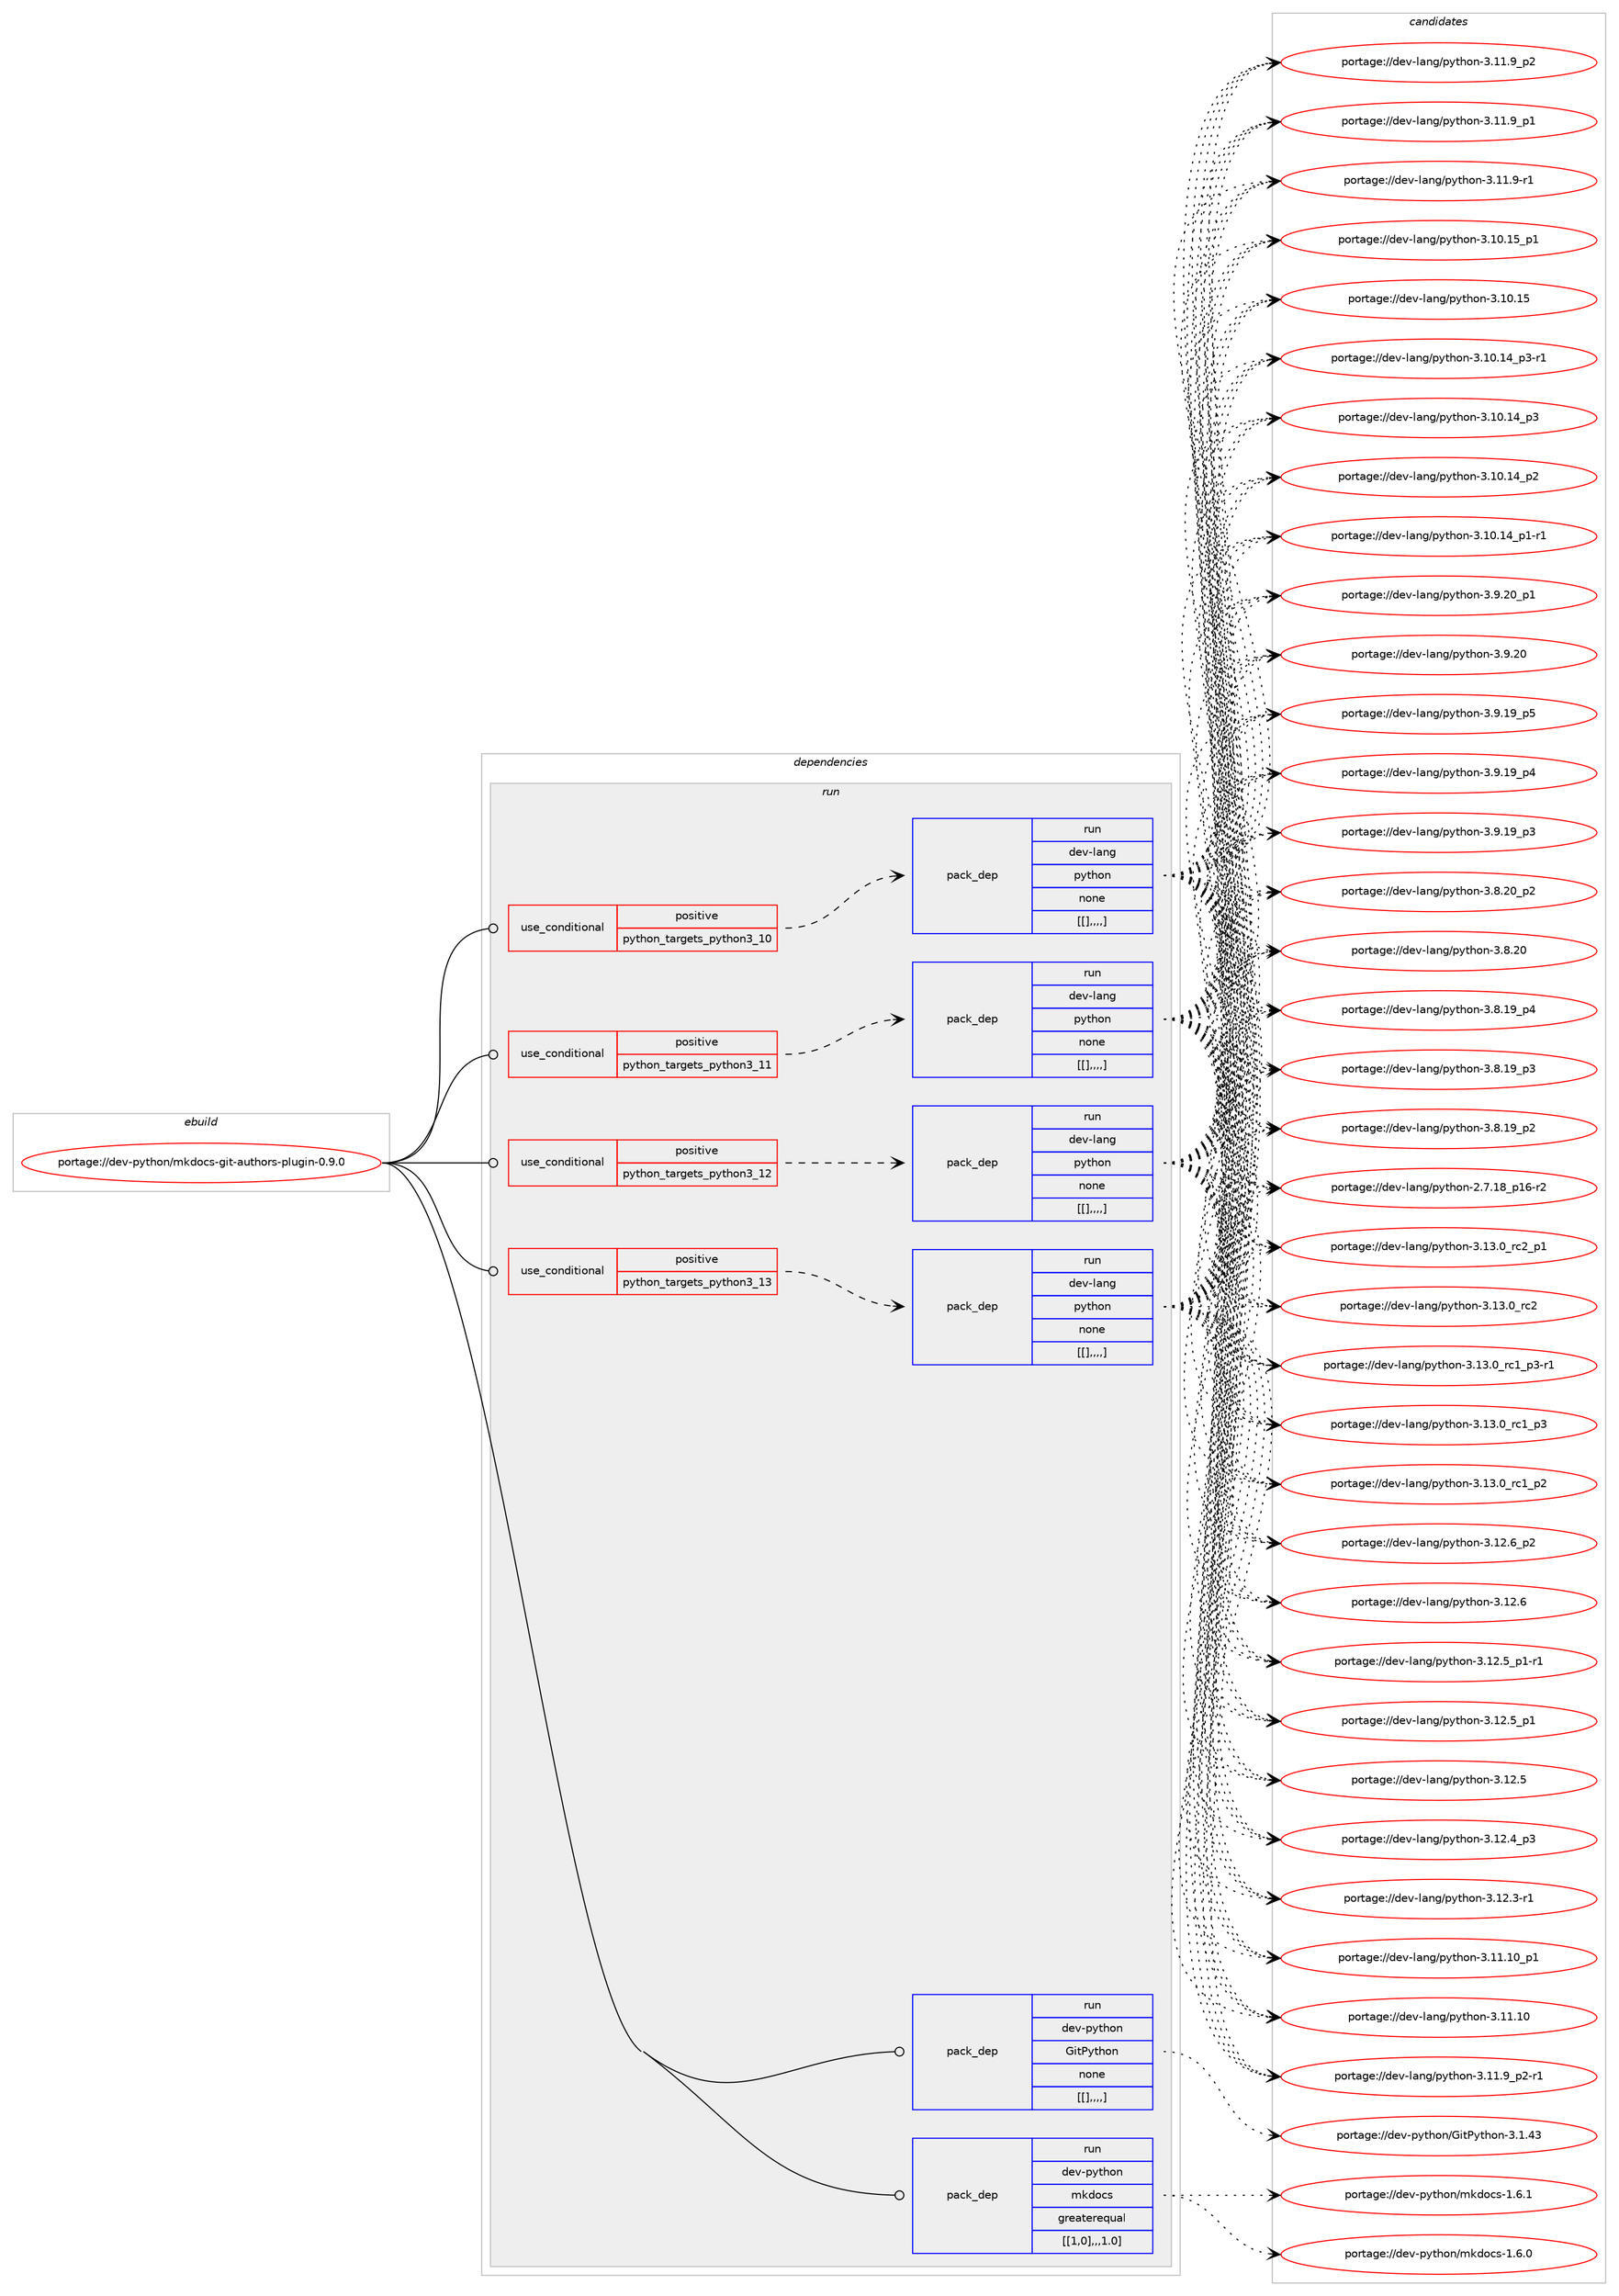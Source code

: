 digraph prolog {

# *************
# Graph options
# *************

newrank=true;
concentrate=true;
compound=true;
graph [rankdir=LR,fontname=Helvetica,fontsize=10,ranksep=1.5];#, ranksep=2.5, nodesep=0.2];
edge  [arrowhead=vee];
node  [fontname=Helvetica,fontsize=10];

# **********
# The ebuild
# **********

subgraph cluster_leftcol {
color=gray;
label=<<i>ebuild</i>>;
id [label="portage://dev-python/mkdocs-git-authors-plugin-0.9.0", color=red, width=4, href="../dev-python/mkdocs-git-authors-plugin-0.9.0.svg"];
}

# ****************
# The dependencies
# ****************

subgraph cluster_midcol {
color=gray;
label=<<i>dependencies</i>>;
subgraph cluster_compile {
fillcolor="#eeeeee";
style=filled;
label=<<i>compile</i>>;
}
subgraph cluster_compileandrun {
fillcolor="#eeeeee";
style=filled;
label=<<i>compile and run</i>>;
}
subgraph cluster_run {
fillcolor="#eeeeee";
style=filled;
label=<<i>run</i>>;
subgraph cond36098 {
dependency153357 [label=<<TABLE BORDER="0" CELLBORDER="1" CELLSPACING="0" CELLPADDING="4"><TR><TD ROWSPAN="3" CELLPADDING="10">use_conditional</TD></TR><TR><TD>positive</TD></TR><TR><TD>python_targets_python3_10</TD></TR></TABLE>>, shape=none, color=red];
subgraph pack116045 {
dependency153358 [label=<<TABLE BORDER="0" CELLBORDER="1" CELLSPACING="0" CELLPADDING="4" WIDTH="220"><TR><TD ROWSPAN="6" CELLPADDING="30">pack_dep</TD></TR><TR><TD WIDTH="110">run</TD></TR><TR><TD>dev-lang</TD></TR><TR><TD>python</TD></TR><TR><TD>none</TD></TR><TR><TD>[[],,,,]</TD></TR></TABLE>>, shape=none, color=blue];
}
dependency153357:e -> dependency153358:w [weight=20,style="dashed",arrowhead="vee"];
}
id:e -> dependency153357:w [weight=20,style="solid",arrowhead="odot"];
subgraph cond36099 {
dependency153359 [label=<<TABLE BORDER="0" CELLBORDER="1" CELLSPACING="0" CELLPADDING="4"><TR><TD ROWSPAN="3" CELLPADDING="10">use_conditional</TD></TR><TR><TD>positive</TD></TR><TR><TD>python_targets_python3_11</TD></TR></TABLE>>, shape=none, color=red];
subgraph pack116046 {
dependency153360 [label=<<TABLE BORDER="0" CELLBORDER="1" CELLSPACING="0" CELLPADDING="4" WIDTH="220"><TR><TD ROWSPAN="6" CELLPADDING="30">pack_dep</TD></TR><TR><TD WIDTH="110">run</TD></TR><TR><TD>dev-lang</TD></TR><TR><TD>python</TD></TR><TR><TD>none</TD></TR><TR><TD>[[],,,,]</TD></TR></TABLE>>, shape=none, color=blue];
}
dependency153359:e -> dependency153360:w [weight=20,style="dashed",arrowhead="vee"];
}
id:e -> dependency153359:w [weight=20,style="solid",arrowhead="odot"];
subgraph cond36100 {
dependency153361 [label=<<TABLE BORDER="0" CELLBORDER="1" CELLSPACING="0" CELLPADDING="4"><TR><TD ROWSPAN="3" CELLPADDING="10">use_conditional</TD></TR><TR><TD>positive</TD></TR><TR><TD>python_targets_python3_12</TD></TR></TABLE>>, shape=none, color=red];
subgraph pack116047 {
dependency153362 [label=<<TABLE BORDER="0" CELLBORDER="1" CELLSPACING="0" CELLPADDING="4" WIDTH="220"><TR><TD ROWSPAN="6" CELLPADDING="30">pack_dep</TD></TR><TR><TD WIDTH="110">run</TD></TR><TR><TD>dev-lang</TD></TR><TR><TD>python</TD></TR><TR><TD>none</TD></TR><TR><TD>[[],,,,]</TD></TR></TABLE>>, shape=none, color=blue];
}
dependency153361:e -> dependency153362:w [weight=20,style="dashed",arrowhead="vee"];
}
id:e -> dependency153361:w [weight=20,style="solid",arrowhead="odot"];
subgraph cond36101 {
dependency153363 [label=<<TABLE BORDER="0" CELLBORDER="1" CELLSPACING="0" CELLPADDING="4"><TR><TD ROWSPAN="3" CELLPADDING="10">use_conditional</TD></TR><TR><TD>positive</TD></TR><TR><TD>python_targets_python3_13</TD></TR></TABLE>>, shape=none, color=red];
subgraph pack116048 {
dependency153364 [label=<<TABLE BORDER="0" CELLBORDER="1" CELLSPACING="0" CELLPADDING="4" WIDTH="220"><TR><TD ROWSPAN="6" CELLPADDING="30">pack_dep</TD></TR><TR><TD WIDTH="110">run</TD></TR><TR><TD>dev-lang</TD></TR><TR><TD>python</TD></TR><TR><TD>none</TD></TR><TR><TD>[[],,,,]</TD></TR></TABLE>>, shape=none, color=blue];
}
dependency153363:e -> dependency153364:w [weight=20,style="dashed",arrowhead="vee"];
}
id:e -> dependency153363:w [weight=20,style="solid",arrowhead="odot"];
subgraph pack116049 {
dependency153365 [label=<<TABLE BORDER="0" CELLBORDER="1" CELLSPACING="0" CELLPADDING="4" WIDTH="220"><TR><TD ROWSPAN="6" CELLPADDING="30">pack_dep</TD></TR><TR><TD WIDTH="110">run</TD></TR><TR><TD>dev-python</TD></TR><TR><TD>GitPython</TD></TR><TR><TD>none</TD></TR><TR><TD>[[],,,,]</TD></TR></TABLE>>, shape=none, color=blue];
}
id:e -> dependency153365:w [weight=20,style="solid",arrowhead="odot"];
subgraph pack116050 {
dependency153366 [label=<<TABLE BORDER="0" CELLBORDER="1" CELLSPACING="0" CELLPADDING="4" WIDTH="220"><TR><TD ROWSPAN="6" CELLPADDING="30">pack_dep</TD></TR><TR><TD WIDTH="110">run</TD></TR><TR><TD>dev-python</TD></TR><TR><TD>mkdocs</TD></TR><TR><TD>greaterequal</TD></TR><TR><TD>[[1,0],,,1.0]</TD></TR></TABLE>>, shape=none, color=blue];
}
id:e -> dependency153366:w [weight=20,style="solid",arrowhead="odot"];
}
}

# **************
# The candidates
# **************

subgraph cluster_choices {
rank=same;
color=gray;
label=<<i>candidates</i>>;

subgraph choice116045 {
color=black;
nodesep=1;
choice100101118451089711010347112121116104111110455146495146489511499509511249 [label="portage://dev-lang/python-3.13.0_rc2_p1", color=red, width=4,href="../dev-lang/python-3.13.0_rc2_p1.svg"];
choice10010111845108971101034711212111610411111045514649514648951149950 [label="portage://dev-lang/python-3.13.0_rc2", color=red, width=4,href="../dev-lang/python-3.13.0_rc2.svg"];
choice1001011184510897110103471121211161041111104551464951464895114994995112514511449 [label="portage://dev-lang/python-3.13.0_rc1_p3-r1", color=red, width=4,href="../dev-lang/python-3.13.0_rc1_p3-r1.svg"];
choice100101118451089711010347112121116104111110455146495146489511499499511251 [label="portage://dev-lang/python-3.13.0_rc1_p3", color=red, width=4,href="../dev-lang/python-3.13.0_rc1_p3.svg"];
choice100101118451089711010347112121116104111110455146495146489511499499511250 [label="portage://dev-lang/python-3.13.0_rc1_p2", color=red, width=4,href="../dev-lang/python-3.13.0_rc1_p2.svg"];
choice100101118451089711010347112121116104111110455146495046549511250 [label="portage://dev-lang/python-3.12.6_p2", color=red, width=4,href="../dev-lang/python-3.12.6_p2.svg"];
choice10010111845108971101034711212111610411111045514649504654 [label="portage://dev-lang/python-3.12.6", color=red, width=4,href="../dev-lang/python-3.12.6.svg"];
choice1001011184510897110103471121211161041111104551464950465395112494511449 [label="portage://dev-lang/python-3.12.5_p1-r1", color=red, width=4,href="../dev-lang/python-3.12.5_p1-r1.svg"];
choice100101118451089711010347112121116104111110455146495046539511249 [label="portage://dev-lang/python-3.12.5_p1", color=red, width=4,href="../dev-lang/python-3.12.5_p1.svg"];
choice10010111845108971101034711212111610411111045514649504653 [label="portage://dev-lang/python-3.12.5", color=red, width=4,href="../dev-lang/python-3.12.5.svg"];
choice100101118451089711010347112121116104111110455146495046529511251 [label="portage://dev-lang/python-3.12.4_p3", color=red, width=4,href="../dev-lang/python-3.12.4_p3.svg"];
choice100101118451089711010347112121116104111110455146495046514511449 [label="portage://dev-lang/python-3.12.3-r1", color=red, width=4,href="../dev-lang/python-3.12.3-r1.svg"];
choice10010111845108971101034711212111610411111045514649494649489511249 [label="portage://dev-lang/python-3.11.10_p1", color=red, width=4,href="../dev-lang/python-3.11.10_p1.svg"];
choice1001011184510897110103471121211161041111104551464949464948 [label="portage://dev-lang/python-3.11.10", color=red, width=4,href="../dev-lang/python-3.11.10.svg"];
choice1001011184510897110103471121211161041111104551464949465795112504511449 [label="portage://dev-lang/python-3.11.9_p2-r1", color=red, width=4,href="../dev-lang/python-3.11.9_p2-r1.svg"];
choice100101118451089711010347112121116104111110455146494946579511250 [label="portage://dev-lang/python-3.11.9_p2", color=red, width=4,href="../dev-lang/python-3.11.9_p2.svg"];
choice100101118451089711010347112121116104111110455146494946579511249 [label="portage://dev-lang/python-3.11.9_p1", color=red, width=4,href="../dev-lang/python-3.11.9_p1.svg"];
choice100101118451089711010347112121116104111110455146494946574511449 [label="portage://dev-lang/python-3.11.9-r1", color=red, width=4,href="../dev-lang/python-3.11.9-r1.svg"];
choice10010111845108971101034711212111610411111045514649484649539511249 [label="portage://dev-lang/python-3.10.15_p1", color=red, width=4,href="../dev-lang/python-3.10.15_p1.svg"];
choice1001011184510897110103471121211161041111104551464948464953 [label="portage://dev-lang/python-3.10.15", color=red, width=4,href="../dev-lang/python-3.10.15.svg"];
choice100101118451089711010347112121116104111110455146494846495295112514511449 [label="portage://dev-lang/python-3.10.14_p3-r1", color=red, width=4,href="../dev-lang/python-3.10.14_p3-r1.svg"];
choice10010111845108971101034711212111610411111045514649484649529511251 [label="portage://dev-lang/python-3.10.14_p3", color=red, width=4,href="../dev-lang/python-3.10.14_p3.svg"];
choice10010111845108971101034711212111610411111045514649484649529511250 [label="portage://dev-lang/python-3.10.14_p2", color=red, width=4,href="../dev-lang/python-3.10.14_p2.svg"];
choice100101118451089711010347112121116104111110455146494846495295112494511449 [label="portage://dev-lang/python-3.10.14_p1-r1", color=red, width=4,href="../dev-lang/python-3.10.14_p1-r1.svg"];
choice100101118451089711010347112121116104111110455146574650489511249 [label="portage://dev-lang/python-3.9.20_p1", color=red, width=4,href="../dev-lang/python-3.9.20_p1.svg"];
choice10010111845108971101034711212111610411111045514657465048 [label="portage://dev-lang/python-3.9.20", color=red, width=4,href="../dev-lang/python-3.9.20.svg"];
choice100101118451089711010347112121116104111110455146574649579511253 [label="portage://dev-lang/python-3.9.19_p5", color=red, width=4,href="../dev-lang/python-3.9.19_p5.svg"];
choice100101118451089711010347112121116104111110455146574649579511252 [label="portage://dev-lang/python-3.9.19_p4", color=red, width=4,href="../dev-lang/python-3.9.19_p4.svg"];
choice100101118451089711010347112121116104111110455146574649579511251 [label="portage://dev-lang/python-3.9.19_p3", color=red, width=4,href="../dev-lang/python-3.9.19_p3.svg"];
choice100101118451089711010347112121116104111110455146564650489511250 [label="portage://dev-lang/python-3.8.20_p2", color=red, width=4,href="../dev-lang/python-3.8.20_p2.svg"];
choice10010111845108971101034711212111610411111045514656465048 [label="portage://dev-lang/python-3.8.20", color=red, width=4,href="../dev-lang/python-3.8.20.svg"];
choice100101118451089711010347112121116104111110455146564649579511252 [label="portage://dev-lang/python-3.8.19_p4", color=red, width=4,href="../dev-lang/python-3.8.19_p4.svg"];
choice100101118451089711010347112121116104111110455146564649579511251 [label="portage://dev-lang/python-3.8.19_p3", color=red, width=4,href="../dev-lang/python-3.8.19_p3.svg"];
choice100101118451089711010347112121116104111110455146564649579511250 [label="portage://dev-lang/python-3.8.19_p2", color=red, width=4,href="../dev-lang/python-3.8.19_p2.svg"];
choice100101118451089711010347112121116104111110455046554649569511249544511450 [label="portage://dev-lang/python-2.7.18_p16-r2", color=red, width=4,href="../dev-lang/python-2.7.18_p16-r2.svg"];
dependency153358:e -> choice100101118451089711010347112121116104111110455146495146489511499509511249:w [style=dotted,weight="100"];
dependency153358:e -> choice10010111845108971101034711212111610411111045514649514648951149950:w [style=dotted,weight="100"];
dependency153358:e -> choice1001011184510897110103471121211161041111104551464951464895114994995112514511449:w [style=dotted,weight="100"];
dependency153358:e -> choice100101118451089711010347112121116104111110455146495146489511499499511251:w [style=dotted,weight="100"];
dependency153358:e -> choice100101118451089711010347112121116104111110455146495146489511499499511250:w [style=dotted,weight="100"];
dependency153358:e -> choice100101118451089711010347112121116104111110455146495046549511250:w [style=dotted,weight="100"];
dependency153358:e -> choice10010111845108971101034711212111610411111045514649504654:w [style=dotted,weight="100"];
dependency153358:e -> choice1001011184510897110103471121211161041111104551464950465395112494511449:w [style=dotted,weight="100"];
dependency153358:e -> choice100101118451089711010347112121116104111110455146495046539511249:w [style=dotted,weight="100"];
dependency153358:e -> choice10010111845108971101034711212111610411111045514649504653:w [style=dotted,weight="100"];
dependency153358:e -> choice100101118451089711010347112121116104111110455146495046529511251:w [style=dotted,weight="100"];
dependency153358:e -> choice100101118451089711010347112121116104111110455146495046514511449:w [style=dotted,weight="100"];
dependency153358:e -> choice10010111845108971101034711212111610411111045514649494649489511249:w [style=dotted,weight="100"];
dependency153358:e -> choice1001011184510897110103471121211161041111104551464949464948:w [style=dotted,weight="100"];
dependency153358:e -> choice1001011184510897110103471121211161041111104551464949465795112504511449:w [style=dotted,weight="100"];
dependency153358:e -> choice100101118451089711010347112121116104111110455146494946579511250:w [style=dotted,weight="100"];
dependency153358:e -> choice100101118451089711010347112121116104111110455146494946579511249:w [style=dotted,weight="100"];
dependency153358:e -> choice100101118451089711010347112121116104111110455146494946574511449:w [style=dotted,weight="100"];
dependency153358:e -> choice10010111845108971101034711212111610411111045514649484649539511249:w [style=dotted,weight="100"];
dependency153358:e -> choice1001011184510897110103471121211161041111104551464948464953:w [style=dotted,weight="100"];
dependency153358:e -> choice100101118451089711010347112121116104111110455146494846495295112514511449:w [style=dotted,weight="100"];
dependency153358:e -> choice10010111845108971101034711212111610411111045514649484649529511251:w [style=dotted,weight="100"];
dependency153358:e -> choice10010111845108971101034711212111610411111045514649484649529511250:w [style=dotted,weight="100"];
dependency153358:e -> choice100101118451089711010347112121116104111110455146494846495295112494511449:w [style=dotted,weight="100"];
dependency153358:e -> choice100101118451089711010347112121116104111110455146574650489511249:w [style=dotted,weight="100"];
dependency153358:e -> choice10010111845108971101034711212111610411111045514657465048:w [style=dotted,weight="100"];
dependency153358:e -> choice100101118451089711010347112121116104111110455146574649579511253:w [style=dotted,weight="100"];
dependency153358:e -> choice100101118451089711010347112121116104111110455146574649579511252:w [style=dotted,weight="100"];
dependency153358:e -> choice100101118451089711010347112121116104111110455146574649579511251:w [style=dotted,weight="100"];
dependency153358:e -> choice100101118451089711010347112121116104111110455146564650489511250:w [style=dotted,weight="100"];
dependency153358:e -> choice10010111845108971101034711212111610411111045514656465048:w [style=dotted,weight="100"];
dependency153358:e -> choice100101118451089711010347112121116104111110455146564649579511252:w [style=dotted,weight="100"];
dependency153358:e -> choice100101118451089711010347112121116104111110455146564649579511251:w [style=dotted,weight="100"];
dependency153358:e -> choice100101118451089711010347112121116104111110455146564649579511250:w [style=dotted,weight="100"];
dependency153358:e -> choice100101118451089711010347112121116104111110455046554649569511249544511450:w [style=dotted,weight="100"];
}
subgraph choice116046 {
color=black;
nodesep=1;
choice100101118451089711010347112121116104111110455146495146489511499509511249 [label="portage://dev-lang/python-3.13.0_rc2_p1", color=red, width=4,href="../dev-lang/python-3.13.0_rc2_p1.svg"];
choice10010111845108971101034711212111610411111045514649514648951149950 [label="portage://dev-lang/python-3.13.0_rc2", color=red, width=4,href="../dev-lang/python-3.13.0_rc2.svg"];
choice1001011184510897110103471121211161041111104551464951464895114994995112514511449 [label="portage://dev-lang/python-3.13.0_rc1_p3-r1", color=red, width=4,href="../dev-lang/python-3.13.0_rc1_p3-r1.svg"];
choice100101118451089711010347112121116104111110455146495146489511499499511251 [label="portage://dev-lang/python-3.13.0_rc1_p3", color=red, width=4,href="../dev-lang/python-3.13.0_rc1_p3.svg"];
choice100101118451089711010347112121116104111110455146495146489511499499511250 [label="portage://dev-lang/python-3.13.0_rc1_p2", color=red, width=4,href="../dev-lang/python-3.13.0_rc1_p2.svg"];
choice100101118451089711010347112121116104111110455146495046549511250 [label="portage://dev-lang/python-3.12.6_p2", color=red, width=4,href="../dev-lang/python-3.12.6_p2.svg"];
choice10010111845108971101034711212111610411111045514649504654 [label="portage://dev-lang/python-3.12.6", color=red, width=4,href="../dev-lang/python-3.12.6.svg"];
choice1001011184510897110103471121211161041111104551464950465395112494511449 [label="portage://dev-lang/python-3.12.5_p1-r1", color=red, width=4,href="../dev-lang/python-3.12.5_p1-r1.svg"];
choice100101118451089711010347112121116104111110455146495046539511249 [label="portage://dev-lang/python-3.12.5_p1", color=red, width=4,href="../dev-lang/python-3.12.5_p1.svg"];
choice10010111845108971101034711212111610411111045514649504653 [label="portage://dev-lang/python-3.12.5", color=red, width=4,href="../dev-lang/python-3.12.5.svg"];
choice100101118451089711010347112121116104111110455146495046529511251 [label="portage://dev-lang/python-3.12.4_p3", color=red, width=4,href="../dev-lang/python-3.12.4_p3.svg"];
choice100101118451089711010347112121116104111110455146495046514511449 [label="portage://dev-lang/python-3.12.3-r1", color=red, width=4,href="../dev-lang/python-3.12.3-r1.svg"];
choice10010111845108971101034711212111610411111045514649494649489511249 [label="portage://dev-lang/python-3.11.10_p1", color=red, width=4,href="../dev-lang/python-3.11.10_p1.svg"];
choice1001011184510897110103471121211161041111104551464949464948 [label="portage://dev-lang/python-3.11.10", color=red, width=4,href="../dev-lang/python-3.11.10.svg"];
choice1001011184510897110103471121211161041111104551464949465795112504511449 [label="portage://dev-lang/python-3.11.9_p2-r1", color=red, width=4,href="../dev-lang/python-3.11.9_p2-r1.svg"];
choice100101118451089711010347112121116104111110455146494946579511250 [label="portage://dev-lang/python-3.11.9_p2", color=red, width=4,href="../dev-lang/python-3.11.9_p2.svg"];
choice100101118451089711010347112121116104111110455146494946579511249 [label="portage://dev-lang/python-3.11.9_p1", color=red, width=4,href="../dev-lang/python-3.11.9_p1.svg"];
choice100101118451089711010347112121116104111110455146494946574511449 [label="portage://dev-lang/python-3.11.9-r1", color=red, width=4,href="../dev-lang/python-3.11.9-r1.svg"];
choice10010111845108971101034711212111610411111045514649484649539511249 [label="portage://dev-lang/python-3.10.15_p1", color=red, width=4,href="../dev-lang/python-3.10.15_p1.svg"];
choice1001011184510897110103471121211161041111104551464948464953 [label="portage://dev-lang/python-3.10.15", color=red, width=4,href="../dev-lang/python-3.10.15.svg"];
choice100101118451089711010347112121116104111110455146494846495295112514511449 [label="portage://dev-lang/python-3.10.14_p3-r1", color=red, width=4,href="../dev-lang/python-3.10.14_p3-r1.svg"];
choice10010111845108971101034711212111610411111045514649484649529511251 [label="portage://dev-lang/python-3.10.14_p3", color=red, width=4,href="../dev-lang/python-3.10.14_p3.svg"];
choice10010111845108971101034711212111610411111045514649484649529511250 [label="portage://dev-lang/python-3.10.14_p2", color=red, width=4,href="../dev-lang/python-3.10.14_p2.svg"];
choice100101118451089711010347112121116104111110455146494846495295112494511449 [label="portage://dev-lang/python-3.10.14_p1-r1", color=red, width=4,href="../dev-lang/python-3.10.14_p1-r1.svg"];
choice100101118451089711010347112121116104111110455146574650489511249 [label="portage://dev-lang/python-3.9.20_p1", color=red, width=4,href="../dev-lang/python-3.9.20_p1.svg"];
choice10010111845108971101034711212111610411111045514657465048 [label="portage://dev-lang/python-3.9.20", color=red, width=4,href="../dev-lang/python-3.9.20.svg"];
choice100101118451089711010347112121116104111110455146574649579511253 [label="portage://dev-lang/python-3.9.19_p5", color=red, width=4,href="../dev-lang/python-3.9.19_p5.svg"];
choice100101118451089711010347112121116104111110455146574649579511252 [label="portage://dev-lang/python-3.9.19_p4", color=red, width=4,href="../dev-lang/python-3.9.19_p4.svg"];
choice100101118451089711010347112121116104111110455146574649579511251 [label="portage://dev-lang/python-3.9.19_p3", color=red, width=4,href="../dev-lang/python-3.9.19_p3.svg"];
choice100101118451089711010347112121116104111110455146564650489511250 [label="portage://dev-lang/python-3.8.20_p2", color=red, width=4,href="../dev-lang/python-3.8.20_p2.svg"];
choice10010111845108971101034711212111610411111045514656465048 [label="portage://dev-lang/python-3.8.20", color=red, width=4,href="../dev-lang/python-3.8.20.svg"];
choice100101118451089711010347112121116104111110455146564649579511252 [label="portage://dev-lang/python-3.8.19_p4", color=red, width=4,href="../dev-lang/python-3.8.19_p4.svg"];
choice100101118451089711010347112121116104111110455146564649579511251 [label="portage://dev-lang/python-3.8.19_p3", color=red, width=4,href="../dev-lang/python-3.8.19_p3.svg"];
choice100101118451089711010347112121116104111110455146564649579511250 [label="portage://dev-lang/python-3.8.19_p2", color=red, width=4,href="../dev-lang/python-3.8.19_p2.svg"];
choice100101118451089711010347112121116104111110455046554649569511249544511450 [label="portage://dev-lang/python-2.7.18_p16-r2", color=red, width=4,href="../dev-lang/python-2.7.18_p16-r2.svg"];
dependency153360:e -> choice100101118451089711010347112121116104111110455146495146489511499509511249:w [style=dotted,weight="100"];
dependency153360:e -> choice10010111845108971101034711212111610411111045514649514648951149950:w [style=dotted,weight="100"];
dependency153360:e -> choice1001011184510897110103471121211161041111104551464951464895114994995112514511449:w [style=dotted,weight="100"];
dependency153360:e -> choice100101118451089711010347112121116104111110455146495146489511499499511251:w [style=dotted,weight="100"];
dependency153360:e -> choice100101118451089711010347112121116104111110455146495146489511499499511250:w [style=dotted,weight="100"];
dependency153360:e -> choice100101118451089711010347112121116104111110455146495046549511250:w [style=dotted,weight="100"];
dependency153360:e -> choice10010111845108971101034711212111610411111045514649504654:w [style=dotted,weight="100"];
dependency153360:e -> choice1001011184510897110103471121211161041111104551464950465395112494511449:w [style=dotted,weight="100"];
dependency153360:e -> choice100101118451089711010347112121116104111110455146495046539511249:w [style=dotted,weight="100"];
dependency153360:e -> choice10010111845108971101034711212111610411111045514649504653:w [style=dotted,weight="100"];
dependency153360:e -> choice100101118451089711010347112121116104111110455146495046529511251:w [style=dotted,weight="100"];
dependency153360:e -> choice100101118451089711010347112121116104111110455146495046514511449:w [style=dotted,weight="100"];
dependency153360:e -> choice10010111845108971101034711212111610411111045514649494649489511249:w [style=dotted,weight="100"];
dependency153360:e -> choice1001011184510897110103471121211161041111104551464949464948:w [style=dotted,weight="100"];
dependency153360:e -> choice1001011184510897110103471121211161041111104551464949465795112504511449:w [style=dotted,weight="100"];
dependency153360:e -> choice100101118451089711010347112121116104111110455146494946579511250:w [style=dotted,weight="100"];
dependency153360:e -> choice100101118451089711010347112121116104111110455146494946579511249:w [style=dotted,weight="100"];
dependency153360:e -> choice100101118451089711010347112121116104111110455146494946574511449:w [style=dotted,weight="100"];
dependency153360:e -> choice10010111845108971101034711212111610411111045514649484649539511249:w [style=dotted,weight="100"];
dependency153360:e -> choice1001011184510897110103471121211161041111104551464948464953:w [style=dotted,weight="100"];
dependency153360:e -> choice100101118451089711010347112121116104111110455146494846495295112514511449:w [style=dotted,weight="100"];
dependency153360:e -> choice10010111845108971101034711212111610411111045514649484649529511251:w [style=dotted,weight="100"];
dependency153360:e -> choice10010111845108971101034711212111610411111045514649484649529511250:w [style=dotted,weight="100"];
dependency153360:e -> choice100101118451089711010347112121116104111110455146494846495295112494511449:w [style=dotted,weight="100"];
dependency153360:e -> choice100101118451089711010347112121116104111110455146574650489511249:w [style=dotted,weight="100"];
dependency153360:e -> choice10010111845108971101034711212111610411111045514657465048:w [style=dotted,weight="100"];
dependency153360:e -> choice100101118451089711010347112121116104111110455146574649579511253:w [style=dotted,weight="100"];
dependency153360:e -> choice100101118451089711010347112121116104111110455146574649579511252:w [style=dotted,weight="100"];
dependency153360:e -> choice100101118451089711010347112121116104111110455146574649579511251:w [style=dotted,weight="100"];
dependency153360:e -> choice100101118451089711010347112121116104111110455146564650489511250:w [style=dotted,weight="100"];
dependency153360:e -> choice10010111845108971101034711212111610411111045514656465048:w [style=dotted,weight="100"];
dependency153360:e -> choice100101118451089711010347112121116104111110455146564649579511252:w [style=dotted,weight="100"];
dependency153360:e -> choice100101118451089711010347112121116104111110455146564649579511251:w [style=dotted,weight="100"];
dependency153360:e -> choice100101118451089711010347112121116104111110455146564649579511250:w [style=dotted,weight="100"];
dependency153360:e -> choice100101118451089711010347112121116104111110455046554649569511249544511450:w [style=dotted,weight="100"];
}
subgraph choice116047 {
color=black;
nodesep=1;
choice100101118451089711010347112121116104111110455146495146489511499509511249 [label="portage://dev-lang/python-3.13.0_rc2_p1", color=red, width=4,href="../dev-lang/python-3.13.0_rc2_p1.svg"];
choice10010111845108971101034711212111610411111045514649514648951149950 [label="portage://dev-lang/python-3.13.0_rc2", color=red, width=4,href="../dev-lang/python-3.13.0_rc2.svg"];
choice1001011184510897110103471121211161041111104551464951464895114994995112514511449 [label="portage://dev-lang/python-3.13.0_rc1_p3-r1", color=red, width=4,href="../dev-lang/python-3.13.0_rc1_p3-r1.svg"];
choice100101118451089711010347112121116104111110455146495146489511499499511251 [label="portage://dev-lang/python-3.13.0_rc1_p3", color=red, width=4,href="../dev-lang/python-3.13.0_rc1_p3.svg"];
choice100101118451089711010347112121116104111110455146495146489511499499511250 [label="portage://dev-lang/python-3.13.0_rc1_p2", color=red, width=4,href="../dev-lang/python-3.13.0_rc1_p2.svg"];
choice100101118451089711010347112121116104111110455146495046549511250 [label="portage://dev-lang/python-3.12.6_p2", color=red, width=4,href="../dev-lang/python-3.12.6_p2.svg"];
choice10010111845108971101034711212111610411111045514649504654 [label="portage://dev-lang/python-3.12.6", color=red, width=4,href="../dev-lang/python-3.12.6.svg"];
choice1001011184510897110103471121211161041111104551464950465395112494511449 [label="portage://dev-lang/python-3.12.5_p1-r1", color=red, width=4,href="../dev-lang/python-3.12.5_p1-r1.svg"];
choice100101118451089711010347112121116104111110455146495046539511249 [label="portage://dev-lang/python-3.12.5_p1", color=red, width=4,href="../dev-lang/python-3.12.5_p1.svg"];
choice10010111845108971101034711212111610411111045514649504653 [label="portage://dev-lang/python-3.12.5", color=red, width=4,href="../dev-lang/python-3.12.5.svg"];
choice100101118451089711010347112121116104111110455146495046529511251 [label="portage://dev-lang/python-3.12.4_p3", color=red, width=4,href="../dev-lang/python-3.12.4_p3.svg"];
choice100101118451089711010347112121116104111110455146495046514511449 [label="portage://dev-lang/python-3.12.3-r1", color=red, width=4,href="../dev-lang/python-3.12.3-r1.svg"];
choice10010111845108971101034711212111610411111045514649494649489511249 [label="portage://dev-lang/python-3.11.10_p1", color=red, width=4,href="../dev-lang/python-3.11.10_p1.svg"];
choice1001011184510897110103471121211161041111104551464949464948 [label="portage://dev-lang/python-3.11.10", color=red, width=4,href="../dev-lang/python-3.11.10.svg"];
choice1001011184510897110103471121211161041111104551464949465795112504511449 [label="portage://dev-lang/python-3.11.9_p2-r1", color=red, width=4,href="../dev-lang/python-3.11.9_p2-r1.svg"];
choice100101118451089711010347112121116104111110455146494946579511250 [label="portage://dev-lang/python-3.11.9_p2", color=red, width=4,href="../dev-lang/python-3.11.9_p2.svg"];
choice100101118451089711010347112121116104111110455146494946579511249 [label="portage://dev-lang/python-3.11.9_p1", color=red, width=4,href="../dev-lang/python-3.11.9_p1.svg"];
choice100101118451089711010347112121116104111110455146494946574511449 [label="portage://dev-lang/python-3.11.9-r1", color=red, width=4,href="../dev-lang/python-3.11.9-r1.svg"];
choice10010111845108971101034711212111610411111045514649484649539511249 [label="portage://dev-lang/python-3.10.15_p1", color=red, width=4,href="../dev-lang/python-3.10.15_p1.svg"];
choice1001011184510897110103471121211161041111104551464948464953 [label="portage://dev-lang/python-3.10.15", color=red, width=4,href="../dev-lang/python-3.10.15.svg"];
choice100101118451089711010347112121116104111110455146494846495295112514511449 [label="portage://dev-lang/python-3.10.14_p3-r1", color=red, width=4,href="../dev-lang/python-3.10.14_p3-r1.svg"];
choice10010111845108971101034711212111610411111045514649484649529511251 [label="portage://dev-lang/python-3.10.14_p3", color=red, width=4,href="../dev-lang/python-3.10.14_p3.svg"];
choice10010111845108971101034711212111610411111045514649484649529511250 [label="portage://dev-lang/python-3.10.14_p2", color=red, width=4,href="../dev-lang/python-3.10.14_p2.svg"];
choice100101118451089711010347112121116104111110455146494846495295112494511449 [label="portage://dev-lang/python-3.10.14_p1-r1", color=red, width=4,href="../dev-lang/python-3.10.14_p1-r1.svg"];
choice100101118451089711010347112121116104111110455146574650489511249 [label="portage://dev-lang/python-3.9.20_p1", color=red, width=4,href="../dev-lang/python-3.9.20_p1.svg"];
choice10010111845108971101034711212111610411111045514657465048 [label="portage://dev-lang/python-3.9.20", color=red, width=4,href="../dev-lang/python-3.9.20.svg"];
choice100101118451089711010347112121116104111110455146574649579511253 [label="portage://dev-lang/python-3.9.19_p5", color=red, width=4,href="../dev-lang/python-3.9.19_p5.svg"];
choice100101118451089711010347112121116104111110455146574649579511252 [label="portage://dev-lang/python-3.9.19_p4", color=red, width=4,href="../dev-lang/python-3.9.19_p4.svg"];
choice100101118451089711010347112121116104111110455146574649579511251 [label="portage://dev-lang/python-3.9.19_p3", color=red, width=4,href="../dev-lang/python-3.9.19_p3.svg"];
choice100101118451089711010347112121116104111110455146564650489511250 [label="portage://dev-lang/python-3.8.20_p2", color=red, width=4,href="../dev-lang/python-3.8.20_p2.svg"];
choice10010111845108971101034711212111610411111045514656465048 [label="portage://dev-lang/python-3.8.20", color=red, width=4,href="../dev-lang/python-3.8.20.svg"];
choice100101118451089711010347112121116104111110455146564649579511252 [label="portage://dev-lang/python-3.8.19_p4", color=red, width=4,href="../dev-lang/python-3.8.19_p4.svg"];
choice100101118451089711010347112121116104111110455146564649579511251 [label="portage://dev-lang/python-3.8.19_p3", color=red, width=4,href="../dev-lang/python-3.8.19_p3.svg"];
choice100101118451089711010347112121116104111110455146564649579511250 [label="portage://dev-lang/python-3.8.19_p2", color=red, width=4,href="../dev-lang/python-3.8.19_p2.svg"];
choice100101118451089711010347112121116104111110455046554649569511249544511450 [label="portage://dev-lang/python-2.7.18_p16-r2", color=red, width=4,href="../dev-lang/python-2.7.18_p16-r2.svg"];
dependency153362:e -> choice100101118451089711010347112121116104111110455146495146489511499509511249:w [style=dotted,weight="100"];
dependency153362:e -> choice10010111845108971101034711212111610411111045514649514648951149950:w [style=dotted,weight="100"];
dependency153362:e -> choice1001011184510897110103471121211161041111104551464951464895114994995112514511449:w [style=dotted,weight="100"];
dependency153362:e -> choice100101118451089711010347112121116104111110455146495146489511499499511251:w [style=dotted,weight="100"];
dependency153362:e -> choice100101118451089711010347112121116104111110455146495146489511499499511250:w [style=dotted,weight="100"];
dependency153362:e -> choice100101118451089711010347112121116104111110455146495046549511250:w [style=dotted,weight="100"];
dependency153362:e -> choice10010111845108971101034711212111610411111045514649504654:w [style=dotted,weight="100"];
dependency153362:e -> choice1001011184510897110103471121211161041111104551464950465395112494511449:w [style=dotted,weight="100"];
dependency153362:e -> choice100101118451089711010347112121116104111110455146495046539511249:w [style=dotted,weight="100"];
dependency153362:e -> choice10010111845108971101034711212111610411111045514649504653:w [style=dotted,weight="100"];
dependency153362:e -> choice100101118451089711010347112121116104111110455146495046529511251:w [style=dotted,weight="100"];
dependency153362:e -> choice100101118451089711010347112121116104111110455146495046514511449:w [style=dotted,weight="100"];
dependency153362:e -> choice10010111845108971101034711212111610411111045514649494649489511249:w [style=dotted,weight="100"];
dependency153362:e -> choice1001011184510897110103471121211161041111104551464949464948:w [style=dotted,weight="100"];
dependency153362:e -> choice1001011184510897110103471121211161041111104551464949465795112504511449:w [style=dotted,weight="100"];
dependency153362:e -> choice100101118451089711010347112121116104111110455146494946579511250:w [style=dotted,weight="100"];
dependency153362:e -> choice100101118451089711010347112121116104111110455146494946579511249:w [style=dotted,weight="100"];
dependency153362:e -> choice100101118451089711010347112121116104111110455146494946574511449:w [style=dotted,weight="100"];
dependency153362:e -> choice10010111845108971101034711212111610411111045514649484649539511249:w [style=dotted,weight="100"];
dependency153362:e -> choice1001011184510897110103471121211161041111104551464948464953:w [style=dotted,weight="100"];
dependency153362:e -> choice100101118451089711010347112121116104111110455146494846495295112514511449:w [style=dotted,weight="100"];
dependency153362:e -> choice10010111845108971101034711212111610411111045514649484649529511251:w [style=dotted,weight="100"];
dependency153362:e -> choice10010111845108971101034711212111610411111045514649484649529511250:w [style=dotted,weight="100"];
dependency153362:e -> choice100101118451089711010347112121116104111110455146494846495295112494511449:w [style=dotted,weight="100"];
dependency153362:e -> choice100101118451089711010347112121116104111110455146574650489511249:w [style=dotted,weight="100"];
dependency153362:e -> choice10010111845108971101034711212111610411111045514657465048:w [style=dotted,weight="100"];
dependency153362:e -> choice100101118451089711010347112121116104111110455146574649579511253:w [style=dotted,weight="100"];
dependency153362:e -> choice100101118451089711010347112121116104111110455146574649579511252:w [style=dotted,weight="100"];
dependency153362:e -> choice100101118451089711010347112121116104111110455146574649579511251:w [style=dotted,weight="100"];
dependency153362:e -> choice100101118451089711010347112121116104111110455146564650489511250:w [style=dotted,weight="100"];
dependency153362:e -> choice10010111845108971101034711212111610411111045514656465048:w [style=dotted,weight="100"];
dependency153362:e -> choice100101118451089711010347112121116104111110455146564649579511252:w [style=dotted,weight="100"];
dependency153362:e -> choice100101118451089711010347112121116104111110455146564649579511251:w [style=dotted,weight="100"];
dependency153362:e -> choice100101118451089711010347112121116104111110455146564649579511250:w [style=dotted,weight="100"];
dependency153362:e -> choice100101118451089711010347112121116104111110455046554649569511249544511450:w [style=dotted,weight="100"];
}
subgraph choice116048 {
color=black;
nodesep=1;
choice100101118451089711010347112121116104111110455146495146489511499509511249 [label="portage://dev-lang/python-3.13.0_rc2_p1", color=red, width=4,href="../dev-lang/python-3.13.0_rc2_p1.svg"];
choice10010111845108971101034711212111610411111045514649514648951149950 [label="portage://dev-lang/python-3.13.0_rc2", color=red, width=4,href="../dev-lang/python-3.13.0_rc2.svg"];
choice1001011184510897110103471121211161041111104551464951464895114994995112514511449 [label="portage://dev-lang/python-3.13.0_rc1_p3-r1", color=red, width=4,href="../dev-lang/python-3.13.0_rc1_p3-r1.svg"];
choice100101118451089711010347112121116104111110455146495146489511499499511251 [label="portage://dev-lang/python-3.13.0_rc1_p3", color=red, width=4,href="../dev-lang/python-3.13.0_rc1_p3.svg"];
choice100101118451089711010347112121116104111110455146495146489511499499511250 [label="portage://dev-lang/python-3.13.0_rc1_p2", color=red, width=4,href="../dev-lang/python-3.13.0_rc1_p2.svg"];
choice100101118451089711010347112121116104111110455146495046549511250 [label="portage://dev-lang/python-3.12.6_p2", color=red, width=4,href="../dev-lang/python-3.12.6_p2.svg"];
choice10010111845108971101034711212111610411111045514649504654 [label="portage://dev-lang/python-3.12.6", color=red, width=4,href="../dev-lang/python-3.12.6.svg"];
choice1001011184510897110103471121211161041111104551464950465395112494511449 [label="portage://dev-lang/python-3.12.5_p1-r1", color=red, width=4,href="../dev-lang/python-3.12.5_p1-r1.svg"];
choice100101118451089711010347112121116104111110455146495046539511249 [label="portage://dev-lang/python-3.12.5_p1", color=red, width=4,href="../dev-lang/python-3.12.5_p1.svg"];
choice10010111845108971101034711212111610411111045514649504653 [label="portage://dev-lang/python-3.12.5", color=red, width=4,href="../dev-lang/python-3.12.5.svg"];
choice100101118451089711010347112121116104111110455146495046529511251 [label="portage://dev-lang/python-3.12.4_p3", color=red, width=4,href="../dev-lang/python-3.12.4_p3.svg"];
choice100101118451089711010347112121116104111110455146495046514511449 [label="portage://dev-lang/python-3.12.3-r1", color=red, width=4,href="../dev-lang/python-3.12.3-r1.svg"];
choice10010111845108971101034711212111610411111045514649494649489511249 [label="portage://dev-lang/python-3.11.10_p1", color=red, width=4,href="../dev-lang/python-3.11.10_p1.svg"];
choice1001011184510897110103471121211161041111104551464949464948 [label="portage://dev-lang/python-3.11.10", color=red, width=4,href="../dev-lang/python-3.11.10.svg"];
choice1001011184510897110103471121211161041111104551464949465795112504511449 [label="portage://dev-lang/python-3.11.9_p2-r1", color=red, width=4,href="../dev-lang/python-3.11.9_p2-r1.svg"];
choice100101118451089711010347112121116104111110455146494946579511250 [label="portage://dev-lang/python-3.11.9_p2", color=red, width=4,href="../dev-lang/python-3.11.9_p2.svg"];
choice100101118451089711010347112121116104111110455146494946579511249 [label="portage://dev-lang/python-3.11.9_p1", color=red, width=4,href="../dev-lang/python-3.11.9_p1.svg"];
choice100101118451089711010347112121116104111110455146494946574511449 [label="portage://dev-lang/python-3.11.9-r1", color=red, width=4,href="../dev-lang/python-3.11.9-r1.svg"];
choice10010111845108971101034711212111610411111045514649484649539511249 [label="portage://dev-lang/python-3.10.15_p1", color=red, width=4,href="../dev-lang/python-3.10.15_p1.svg"];
choice1001011184510897110103471121211161041111104551464948464953 [label="portage://dev-lang/python-3.10.15", color=red, width=4,href="../dev-lang/python-3.10.15.svg"];
choice100101118451089711010347112121116104111110455146494846495295112514511449 [label="portage://dev-lang/python-3.10.14_p3-r1", color=red, width=4,href="../dev-lang/python-3.10.14_p3-r1.svg"];
choice10010111845108971101034711212111610411111045514649484649529511251 [label="portage://dev-lang/python-3.10.14_p3", color=red, width=4,href="../dev-lang/python-3.10.14_p3.svg"];
choice10010111845108971101034711212111610411111045514649484649529511250 [label="portage://dev-lang/python-3.10.14_p2", color=red, width=4,href="../dev-lang/python-3.10.14_p2.svg"];
choice100101118451089711010347112121116104111110455146494846495295112494511449 [label="portage://dev-lang/python-3.10.14_p1-r1", color=red, width=4,href="../dev-lang/python-3.10.14_p1-r1.svg"];
choice100101118451089711010347112121116104111110455146574650489511249 [label="portage://dev-lang/python-3.9.20_p1", color=red, width=4,href="../dev-lang/python-3.9.20_p1.svg"];
choice10010111845108971101034711212111610411111045514657465048 [label="portage://dev-lang/python-3.9.20", color=red, width=4,href="../dev-lang/python-3.9.20.svg"];
choice100101118451089711010347112121116104111110455146574649579511253 [label="portage://dev-lang/python-3.9.19_p5", color=red, width=4,href="../dev-lang/python-3.9.19_p5.svg"];
choice100101118451089711010347112121116104111110455146574649579511252 [label="portage://dev-lang/python-3.9.19_p4", color=red, width=4,href="../dev-lang/python-3.9.19_p4.svg"];
choice100101118451089711010347112121116104111110455146574649579511251 [label="portage://dev-lang/python-3.9.19_p3", color=red, width=4,href="../dev-lang/python-3.9.19_p3.svg"];
choice100101118451089711010347112121116104111110455146564650489511250 [label="portage://dev-lang/python-3.8.20_p2", color=red, width=4,href="../dev-lang/python-3.8.20_p2.svg"];
choice10010111845108971101034711212111610411111045514656465048 [label="portage://dev-lang/python-3.8.20", color=red, width=4,href="../dev-lang/python-3.8.20.svg"];
choice100101118451089711010347112121116104111110455146564649579511252 [label="portage://dev-lang/python-3.8.19_p4", color=red, width=4,href="../dev-lang/python-3.8.19_p4.svg"];
choice100101118451089711010347112121116104111110455146564649579511251 [label="portage://dev-lang/python-3.8.19_p3", color=red, width=4,href="../dev-lang/python-3.8.19_p3.svg"];
choice100101118451089711010347112121116104111110455146564649579511250 [label="portage://dev-lang/python-3.8.19_p2", color=red, width=4,href="../dev-lang/python-3.8.19_p2.svg"];
choice100101118451089711010347112121116104111110455046554649569511249544511450 [label="portage://dev-lang/python-2.7.18_p16-r2", color=red, width=4,href="../dev-lang/python-2.7.18_p16-r2.svg"];
dependency153364:e -> choice100101118451089711010347112121116104111110455146495146489511499509511249:w [style=dotted,weight="100"];
dependency153364:e -> choice10010111845108971101034711212111610411111045514649514648951149950:w [style=dotted,weight="100"];
dependency153364:e -> choice1001011184510897110103471121211161041111104551464951464895114994995112514511449:w [style=dotted,weight="100"];
dependency153364:e -> choice100101118451089711010347112121116104111110455146495146489511499499511251:w [style=dotted,weight="100"];
dependency153364:e -> choice100101118451089711010347112121116104111110455146495146489511499499511250:w [style=dotted,weight="100"];
dependency153364:e -> choice100101118451089711010347112121116104111110455146495046549511250:w [style=dotted,weight="100"];
dependency153364:e -> choice10010111845108971101034711212111610411111045514649504654:w [style=dotted,weight="100"];
dependency153364:e -> choice1001011184510897110103471121211161041111104551464950465395112494511449:w [style=dotted,weight="100"];
dependency153364:e -> choice100101118451089711010347112121116104111110455146495046539511249:w [style=dotted,weight="100"];
dependency153364:e -> choice10010111845108971101034711212111610411111045514649504653:w [style=dotted,weight="100"];
dependency153364:e -> choice100101118451089711010347112121116104111110455146495046529511251:w [style=dotted,weight="100"];
dependency153364:e -> choice100101118451089711010347112121116104111110455146495046514511449:w [style=dotted,weight="100"];
dependency153364:e -> choice10010111845108971101034711212111610411111045514649494649489511249:w [style=dotted,weight="100"];
dependency153364:e -> choice1001011184510897110103471121211161041111104551464949464948:w [style=dotted,weight="100"];
dependency153364:e -> choice1001011184510897110103471121211161041111104551464949465795112504511449:w [style=dotted,weight="100"];
dependency153364:e -> choice100101118451089711010347112121116104111110455146494946579511250:w [style=dotted,weight="100"];
dependency153364:e -> choice100101118451089711010347112121116104111110455146494946579511249:w [style=dotted,weight="100"];
dependency153364:e -> choice100101118451089711010347112121116104111110455146494946574511449:w [style=dotted,weight="100"];
dependency153364:e -> choice10010111845108971101034711212111610411111045514649484649539511249:w [style=dotted,weight="100"];
dependency153364:e -> choice1001011184510897110103471121211161041111104551464948464953:w [style=dotted,weight="100"];
dependency153364:e -> choice100101118451089711010347112121116104111110455146494846495295112514511449:w [style=dotted,weight="100"];
dependency153364:e -> choice10010111845108971101034711212111610411111045514649484649529511251:w [style=dotted,weight="100"];
dependency153364:e -> choice10010111845108971101034711212111610411111045514649484649529511250:w [style=dotted,weight="100"];
dependency153364:e -> choice100101118451089711010347112121116104111110455146494846495295112494511449:w [style=dotted,weight="100"];
dependency153364:e -> choice100101118451089711010347112121116104111110455146574650489511249:w [style=dotted,weight="100"];
dependency153364:e -> choice10010111845108971101034711212111610411111045514657465048:w [style=dotted,weight="100"];
dependency153364:e -> choice100101118451089711010347112121116104111110455146574649579511253:w [style=dotted,weight="100"];
dependency153364:e -> choice100101118451089711010347112121116104111110455146574649579511252:w [style=dotted,weight="100"];
dependency153364:e -> choice100101118451089711010347112121116104111110455146574649579511251:w [style=dotted,weight="100"];
dependency153364:e -> choice100101118451089711010347112121116104111110455146564650489511250:w [style=dotted,weight="100"];
dependency153364:e -> choice10010111845108971101034711212111610411111045514656465048:w [style=dotted,weight="100"];
dependency153364:e -> choice100101118451089711010347112121116104111110455146564649579511252:w [style=dotted,weight="100"];
dependency153364:e -> choice100101118451089711010347112121116104111110455146564649579511251:w [style=dotted,weight="100"];
dependency153364:e -> choice100101118451089711010347112121116104111110455146564649579511250:w [style=dotted,weight="100"];
dependency153364:e -> choice100101118451089711010347112121116104111110455046554649569511249544511450:w [style=dotted,weight="100"];
}
subgraph choice116049 {
color=black;
nodesep=1;
choice1001011184511212111610411111047711051168012111610411111045514649465251 [label="portage://dev-python/GitPython-3.1.43", color=red, width=4,href="../dev-python/GitPython-3.1.43.svg"];
dependency153365:e -> choice1001011184511212111610411111047711051168012111610411111045514649465251:w [style=dotted,weight="100"];
}
subgraph choice116050 {
color=black;
nodesep=1;
choice100101118451121211161041111104710910710011199115454946544649 [label="portage://dev-python/mkdocs-1.6.1", color=red, width=4,href="../dev-python/mkdocs-1.6.1.svg"];
choice100101118451121211161041111104710910710011199115454946544648 [label="portage://dev-python/mkdocs-1.6.0", color=red, width=4,href="../dev-python/mkdocs-1.6.0.svg"];
dependency153366:e -> choice100101118451121211161041111104710910710011199115454946544649:w [style=dotted,weight="100"];
dependency153366:e -> choice100101118451121211161041111104710910710011199115454946544648:w [style=dotted,weight="100"];
}
}

}

